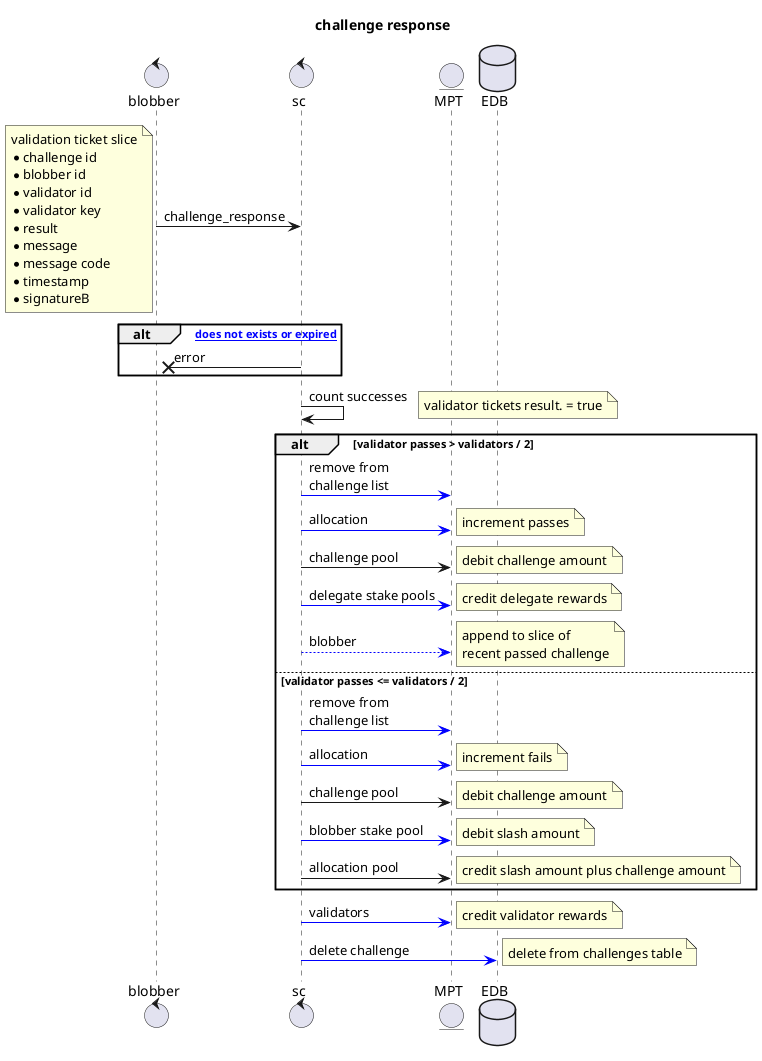 pay me

@startuml
title challenge response
control blobber
control sc
entity MPT
database EDB
blobber -> sc : challenge_response
note left
    validation ticket slice
    * challenge id
    * blobber id
    * validator id
    * validator key
    * result
    * message
    * message code
    * timestamp
    * signatureB
end note
    alt [cahllenge does not exists or expired]
    sc -x blobber : error
    end
    sc -> sc : count successes
    note right
        validator tickets result. = true
    end note
    alt validator passes > validators / 2
        sc -[#blue]> MPT : remove from\nchallenge list
        sc -[#blue]> MPT : allocation
        note right
            increment passes
        end note
        sc -> MPT : challenge pool
        note right
            debit challenge amount
        end note
        sc -[#blue]> MPT : delegate stake pools
        note right
            credit delegate rewards
        end note
        sc -[#blue]-> MPT : blobber
        note right
            append to slice of
            recent passed challenge
        end note
    else validator passes <= validators / 2
        sc -[#blue]> MPT : remove from\nchallenge list
        sc -[#blue]> MPT : allocation
        note right
            increment fails
        end note
        sc -> MPT : challenge pool
        note right
            debit challenge amount
        end note
        sc -[#blue]> MPT : blobber stake pool
        note right
            debit slash amount
        end note
        sc -> MPT : allocation pool
        note right
            credit slash amount plus challenge amount
        end note
    end
    sc -[#blue]> MPT : validators
    note right
        credit validator rewards
    end note
    sc -[#blue]> EDB : delete challenge
    note right
        delete from challenges table
    end note
@enduml

@startuml
title blobber block reward
control chain
control sc
entity MPT
database EDB

chain -> sc : blobber_block_rewards
    MPT -> sc : blobber partition
    note right
        read price == 0
    end note
    sc -> sc : get random partition
    sc -> sc : weight blobers in partition
    note right
        blobber weight is product of
        * completed challenges (period)
        * total stake
        * write price
        * number of reads + 1
    end note
    loop blobbers per partition
        loop blobber delegate
            sc -> MPT  : reward delegate
        end
    end
    sc -> EDB : emit blobber rewards
@enduml

@startuml
title challenge creation
control blobber
control sc
entity MPT
database EDB
blobber -> sc : commit_connection\nor read_redeem
    MPT -[#blue]> sc : blobber partitions
    loop challenges per generation
        sc -[#blue]> sc : select random partition
        sc -[#blue]>sc : weight partition :
        note right
            weight is product of
            * challenges completed (period)
            * total stake
            * number of reads + 1 (period)
        end note
        sc -[#blue]> sc : randomly select blobber\nby weight
        MPT -[#blue]> sc : blobber allocation parition
        sc -[#blue]> sc : randomly select\nan allocation
        MPT -[#blue]> sc : allocation
        sc -[#blue]> sc : create challenge\nblobber + allocation
        sc -[#blue]> MPT : challenge id list
        note right
            add new challenge id
        end note
        sc -[#blue]> MPT : allocation
       note right
          increment open challenges
       end note
        sc -[#blue]> EDB : emit challenge
        note right
            increment challenges
        end note
    end
@enduml


@startuml
title upload

boundary zbox
control blobber
database store
control 0chain
entity MPT
database EDB

zbox -> blobber : upload
note left
    * allocation id
    * file data
    * remote path
end note
    blobber -> store : file
    blobber -> zbox
    blobber -> 0chain : commit_connection
    note left
         write  marker
        * allocation root
        * previous allocation root
        * allocation id
        * size
        * blobber id
        * timestamp
        * client id
        * signature
    end note
        0chain -> MPT : allocation
        note right
            * allocation root
            * size
            * challenge pool integral value
        end note
        0chain -> MPT : write pool
        note right
            * debit write payment
        end note
        0chain -> MPT : challenge pool
        note right
            * credit write payment
        end note
        0chain -[#blue]> MPT : blobber
        note right
            * increment total stored data
        end note
        0chain -[#blue]> EDB : write marker
        note right
            insert WriteMarker table
        end note
@enduml


@startuml
title download

boundary zbox
control blobber
database store
control 0chain
entity MPT
database EDB

zbox -> blobber : download
note left
    * allocation id
    * auth ticket + rx_pay
    * block to download
    * remotepath
    * start block
    * number of blocks
end note
    store -> blobber : file
    blobber -> zbox : file
    blobber -> 0chain : read_redeem
    note left
         read  marker
        * client id
        * client public key
        * blobber id
        * allocation id
        * owner id
        * timestamp
        * read counter
        * signature
        * payer id
        * auth ticket
    end note
        0chain -> MPT : read pools
        note right
            debit read payment
        end note
        0chain -[#blue]> MPT : blobber delegates
        note right
            credit read rewards
        end note
        0chain -> MPT : allocation
        note right
            reduce min lock demand
        end note
        0chain -[#blue]> MPT : blobber
        note right
            increment reads
        end note
        0chain -> MPT : read marker
        note right
            depreciated
        end note
        0chain -[#blue]> EDB : read marker
        note right
            insert ReadMarker tbale
        end note
@enduml


@startuml
title delete

boundary zbox
control blobber
database store
control commit_connection as 0chain
entity MPT
database EDB

zbox -> blobber : delete
note left
    * allocation id
    * remote path
end note
blobber -> store : delete file
blobber -> zbox
blobber -> 0chain : commit_connection
note left
     write  marker
    * allocation root
    * previous allocation root
    * allocation id
    * size (-ve for delete)
    * blobber id
    * timestamp
    * client id
    * signature
end note
    0chain -> MPT : allocation
    note right
        * allocation root
        * size
        * challenge pool integral value
    end note
    0chain -> MPT : challenge pool
    note right
        * debit pool
    end note
    0chain -> MPT : write pool
    note right
        * credit pool
    end note
    0chain -[#blue]> MPT : blobber
    note right
        decrement total stored data count
    end note
    alt challenge created for deleted file
    0chain -[#blue]> MPT : challenge list
    note right
        remove linked challenges
    end note
    0chain -[#blue]> MPT : allocation
    note right
        decrement challenge count
    end note
    0chain -[#blue]> EDB : challenge id
    note right
        delete challenge table
    end note
    end
    0chain -[#blue]> EDB : write marker
    note right
        insert WriteMarker table
    end note
@enduml





























